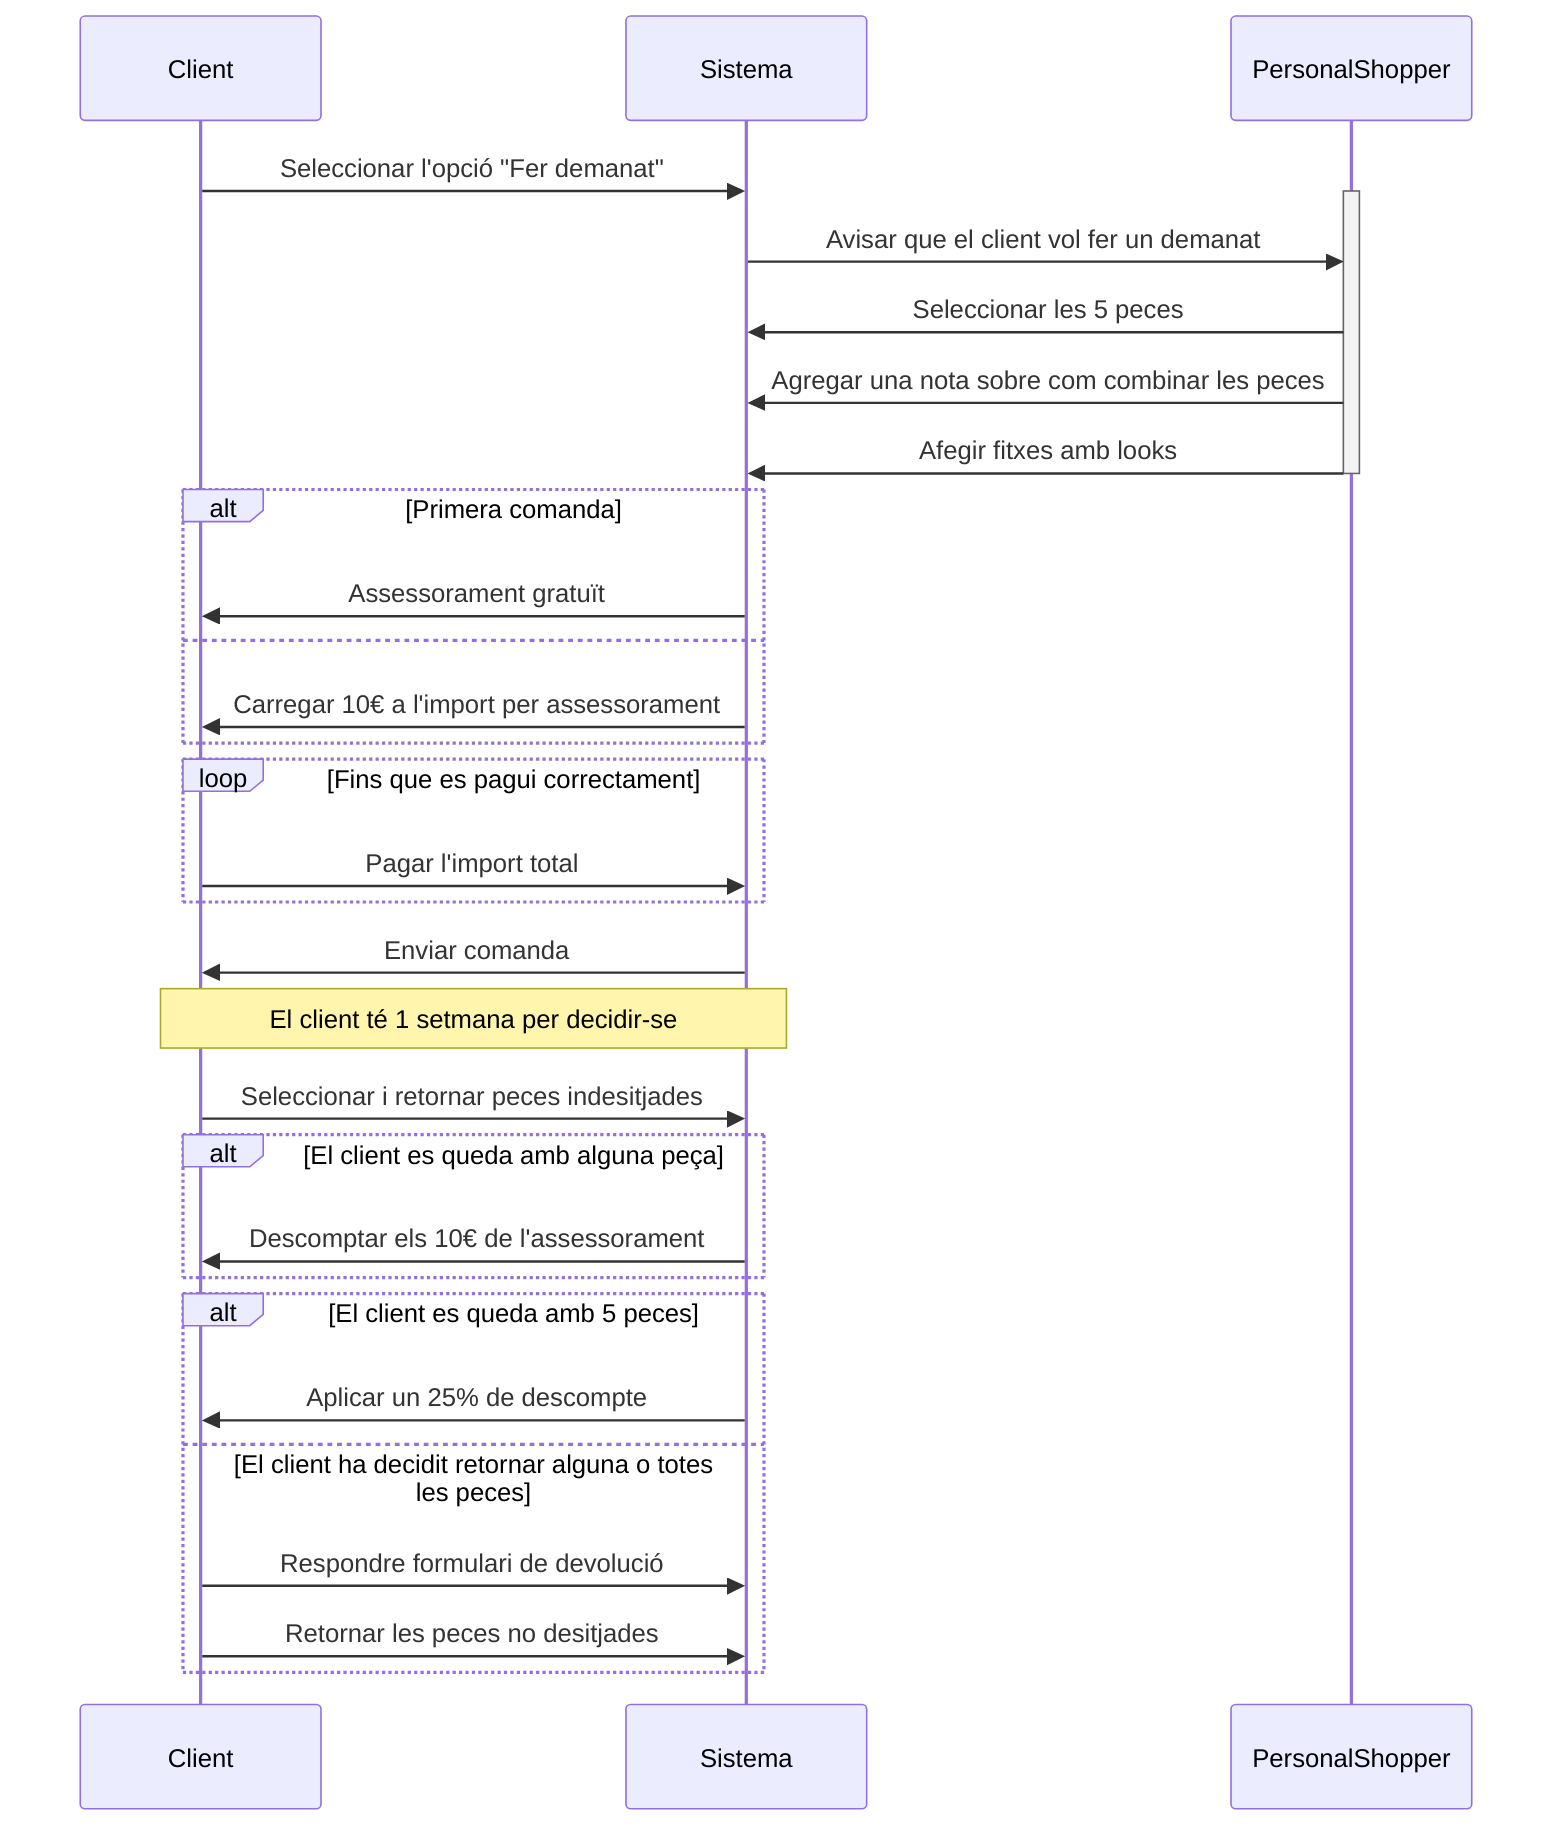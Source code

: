 sequenceDiagram
    participant C as Client
    participant S as Sistema
    participant PS as PersonalShopper
    C->>S: Seleccionar l'opció "Fer demanat"
    activate PS
    S->>PS: Avisar que el client vol fer un demanat
    PS->>S: Seleccionar les 5 peces
    PS->>S: Agregar una nota sobre com combinar les peces
    PS->>S: Afegir fitxes amb looks
    deactivate PS
    
    alt Primera comanda
        S->>C: Assessorament gratuït
    else
        S->>C: Carregar 10€ a l'import per assessorament
    end
    loop Fins que es pagui correctament
        C->>S: Pagar l'import total
    end
    S->>C: Enviar comanda
    note over C, S: El client té 1 setmana per decidir-se
    C->>S: Seleccionar i retornar peces indesitjades
    alt El client es queda amb alguna peça
        S->>C: Descomptar els 10€ de l'assessorament
    end
    alt El client es queda amb 5 peces
        S->>C: Aplicar un 25% de descompte
    else El client ha decidit retornar alguna o totes les peces  
        C->>S: Respondre formulari de devolució
        C->>S: Retornar les peces no desitjades
    end